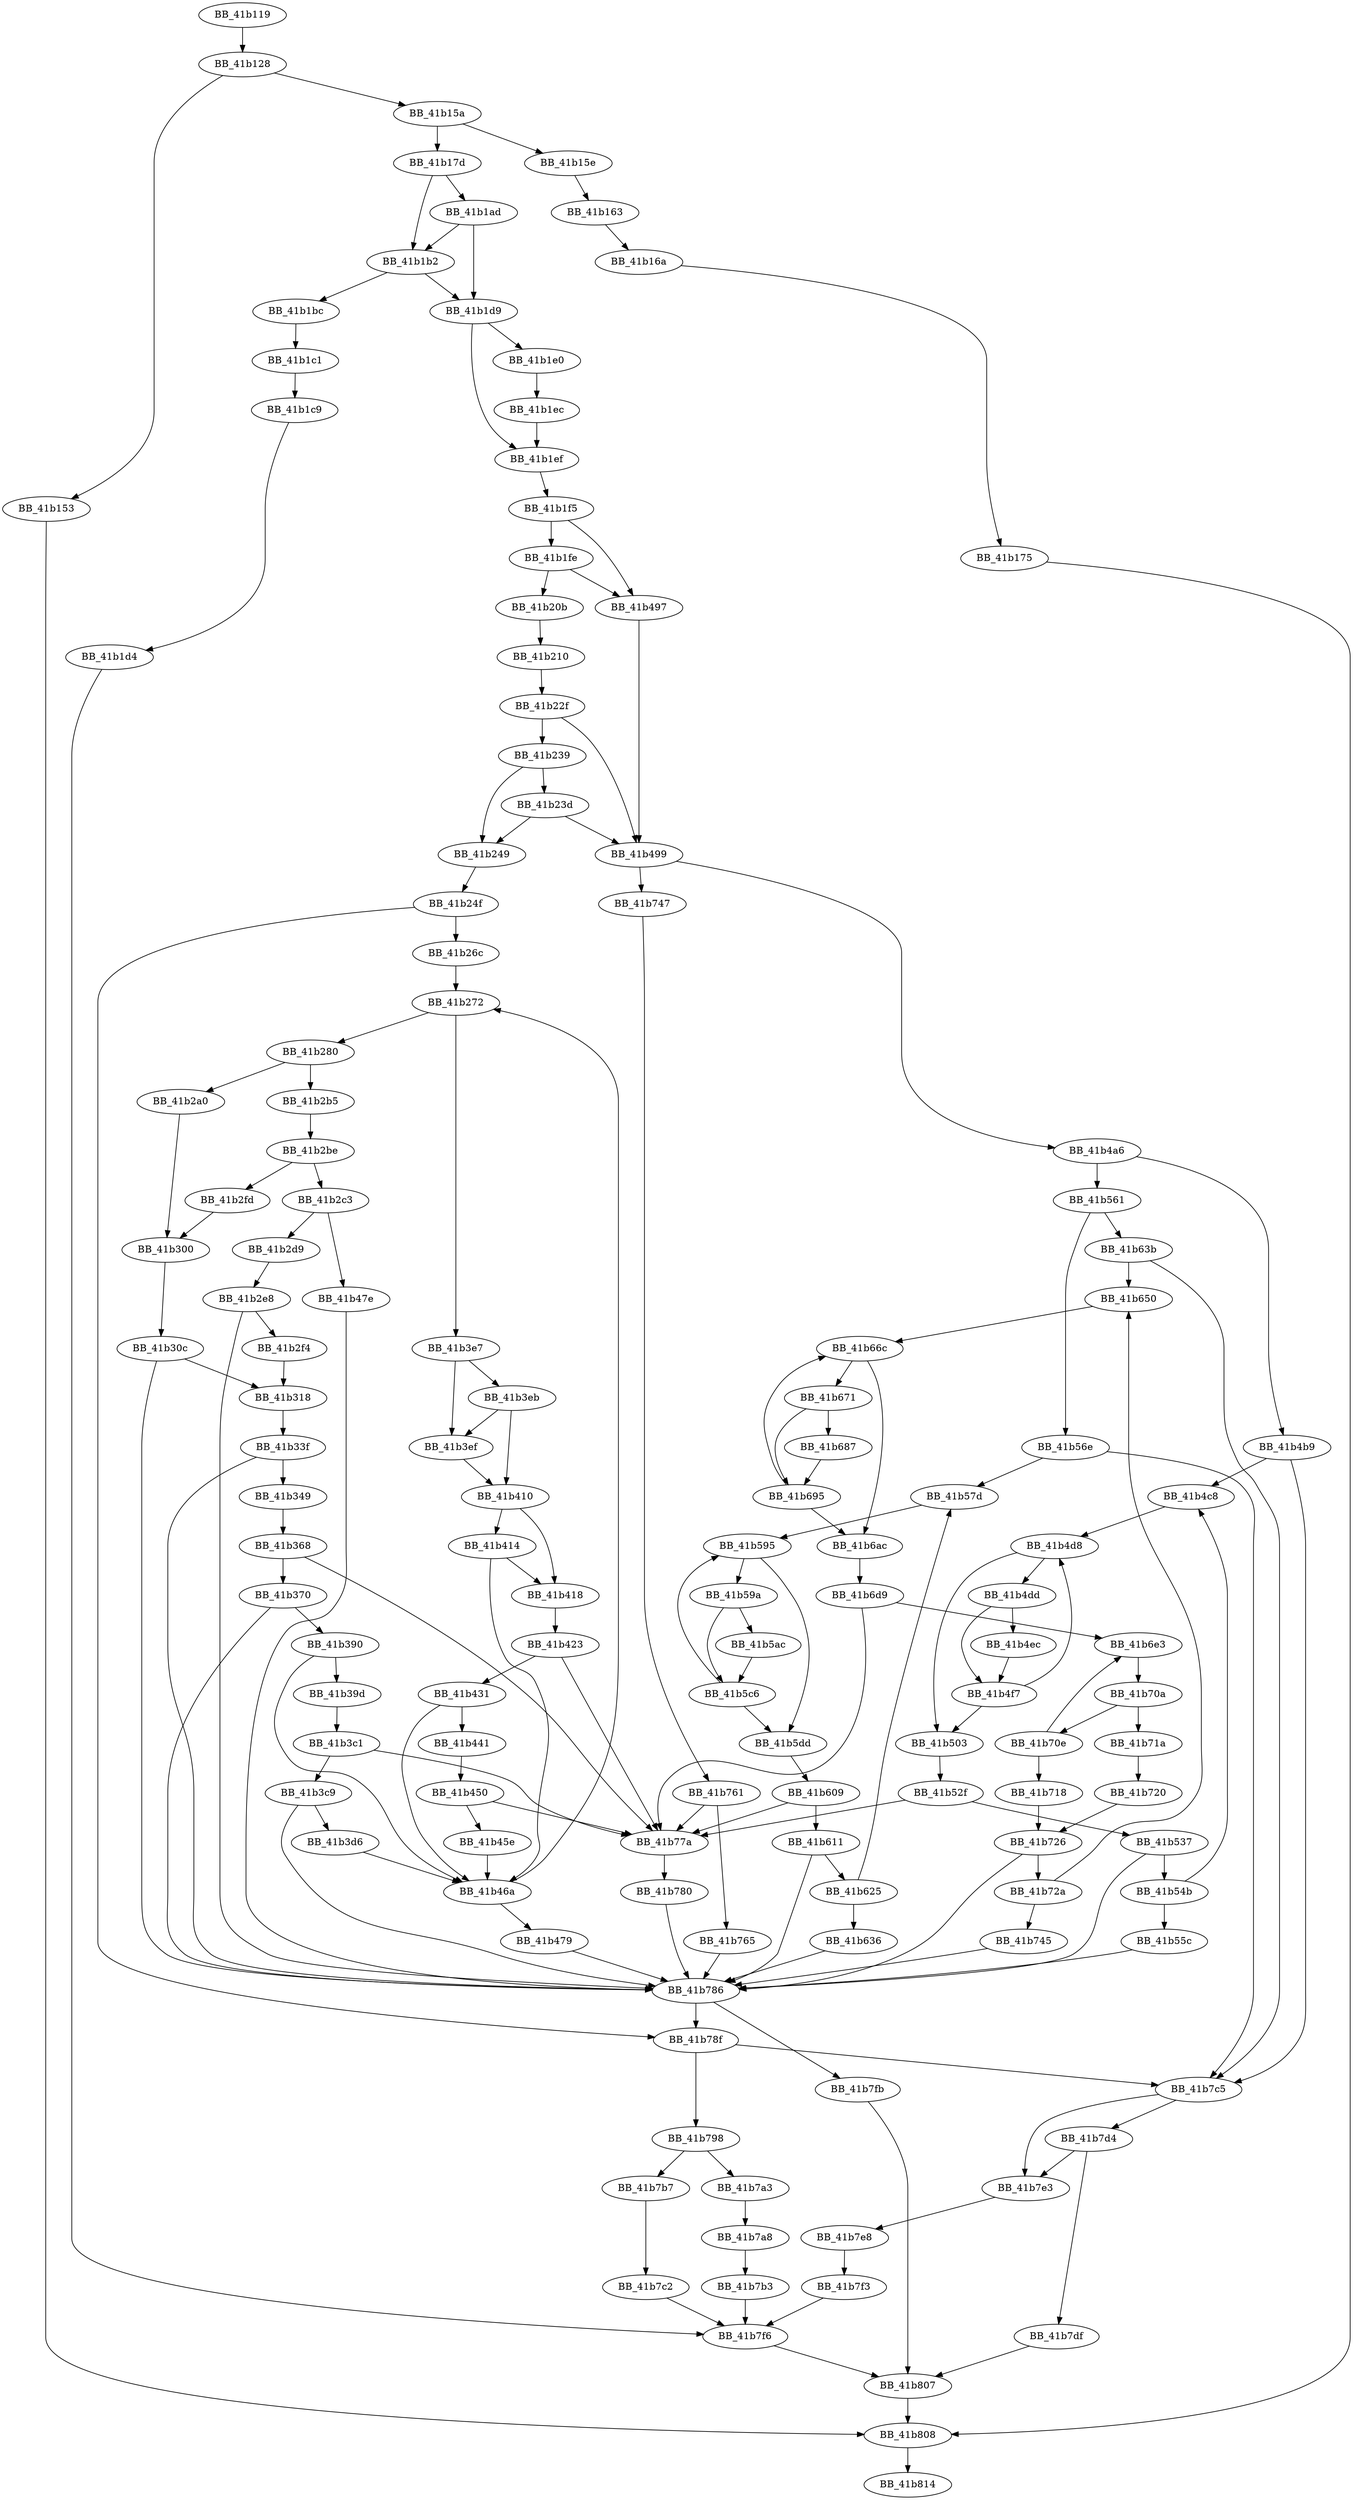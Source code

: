 DiGraph __write_nolock{
BB_41b119->BB_41b128
BB_41b128->BB_41b153
BB_41b128->BB_41b15a
BB_41b153->BB_41b808
BB_41b15a->BB_41b15e
BB_41b15a->BB_41b17d
BB_41b15e->BB_41b163
BB_41b163->BB_41b16a
BB_41b16a->BB_41b175
BB_41b175->BB_41b808
BB_41b17d->BB_41b1ad
BB_41b17d->BB_41b1b2
BB_41b1ad->BB_41b1b2
BB_41b1ad->BB_41b1d9
BB_41b1b2->BB_41b1bc
BB_41b1b2->BB_41b1d9
BB_41b1bc->BB_41b1c1
BB_41b1c1->BB_41b1c9
BB_41b1c9->BB_41b1d4
BB_41b1d4->BB_41b7f6
BB_41b1d9->BB_41b1e0
BB_41b1d9->BB_41b1ef
BB_41b1e0->BB_41b1ec
BB_41b1ec->BB_41b1ef
BB_41b1ef->BB_41b1f5
BB_41b1f5->BB_41b1fe
BB_41b1f5->BB_41b497
BB_41b1fe->BB_41b20b
BB_41b1fe->BB_41b497
BB_41b20b->BB_41b210
BB_41b210->BB_41b22f
BB_41b22f->BB_41b239
BB_41b22f->BB_41b499
BB_41b239->BB_41b23d
BB_41b239->BB_41b249
BB_41b23d->BB_41b249
BB_41b23d->BB_41b499
BB_41b249->BB_41b24f
BB_41b24f->BB_41b26c
BB_41b24f->BB_41b78f
BB_41b26c->BB_41b272
BB_41b272->BB_41b280
BB_41b272->BB_41b3e7
BB_41b280->BB_41b2a0
BB_41b280->BB_41b2b5
BB_41b2a0->BB_41b300
BB_41b2b5->BB_41b2be
BB_41b2be->BB_41b2c3
BB_41b2be->BB_41b2fd
BB_41b2c3->BB_41b2d9
BB_41b2c3->BB_41b47e
BB_41b2d9->BB_41b2e8
BB_41b2e8->BB_41b2f4
BB_41b2e8->BB_41b786
BB_41b2f4->BB_41b318
BB_41b2fd->BB_41b300
BB_41b300->BB_41b30c
BB_41b30c->BB_41b318
BB_41b30c->BB_41b786
BB_41b318->BB_41b33f
BB_41b33f->BB_41b349
BB_41b33f->BB_41b786
BB_41b349->BB_41b368
BB_41b368->BB_41b370
BB_41b368->BB_41b77a
BB_41b370->BB_41b390
BB_41b370->BB_41b786
BB_41b390->BB_41b39d
BB_41b390->BB_41b46a
BB_41b39d->BB_41b3c1
BB_41b3c1->BB_41b3c9
BB_41b3c1->BB_41b77a
BB_41b3c9->BB_41b3d6
BB_41b3c9->BB_41b786
BB_41b3d6->BB_41b46a
BB_41b3e7->BB_41b3eb
BB_41b3e7->BB_41b3ef
BB_41b3eb->BB_41b3ef
BB_41b3eb->BB_41b410
BB_41b3ef->BB_41b410
BB_41b410->BB_41b414
BB_41b410->BB_41b418
BB_41b414->BB_41b418
BB_41b414->BB_41b46a
BB_41b418->BB_41b423
BB_41b423->BB_41b431
BB_41b423->BB_41b77a
BB_41b431->BB_41b441
BB_41b431->BB_41b46a
BB_41b441->BB_41b450
BB_41b450->BB_41b45e
BB_41b450->BB_41b77a
BB_41b45e->BB_41b46a
BB_41b46a->BB_41b272
BB_41b46a->BB_41b479
BB_41b479->BB_41b786
BB_41b47e->BB_41b786
BB_41b497->BB_41b499
BB_41b499->BB_41b4a6
BB_41b499->BB_41b747
BB_41b4a6->BB_41b4b9
BB_41b4a6->BB_41b561
BB_41b4b9->BB_41b4c8
BB_41b4b9->BB_41b7c5
BB_41b4c8->BB_41b4d8
BB_41b4d8->BB_41b4dd
BB_41b4d8->BB_41b503
BB_41b4dd->BB_41b4ec
BB_41b4dd->BB_41b4f7
BB_41b4ec->BB_41b4f7
BB_41b4f7->BB_41b4d8
BB_41b4f7->BB_41b503
BB_41b503->BB_41b52f
BB_41b52f->BB_41b537
BB_41b52f->BB_41b77a
BB_41b537->BB_41b54b
BB_41b537->BB_41b786
BB_41b54b->BB_41b4c8
BB_41b54b->BB_41b55c
BB_41b55c->BB_41b786
BB_41b561->BB_41b56e
BB_41b561->BB_41b63b
BB_41b56e->BB_41b57d
BB_41b56e->BB_41b7c5
BB_41b57d->BB_41b595
BB_41b595->BB_41b59a
BB_41b595->BB_41b5dd
BB_41b59a->BB_41b5ac
BB_41b59a->BB_41b5c6
BB_41b5ac->BB_41b5c6
BB_41b5c6->BB_41b595
BB_41b5c6->BB_41b5dd
BB_41b5dd->BB_41b609
BB_41b609->BB_41b611
BB_41b609->BB_41b77a
BB_41b611->BB_41b625
BB_41b611->BB_41b786
BB_41b625->BB_41b57d
BB_41b625->BB_41b636
BB_41b636->BB_41b786
BB_41b63b->BB_41b650
BB_41b63b->BB_41b7c5
BB_41b650->BB_41b66c
BB_41b66c->BB_41b671
BB_41b66c->BB_41b6ac
BB_41b671->BB_41b687
BB_41b671->BB_41b695
BB_41b687->BB_41b695
BB_41b695->BB_41b66c
BB_41b695->BB_41b6ac
BB_41b6ac->BB_41b6d9
BB_41b6d9->BB_41b6e3
BB_41b6d9->BB_41b77a
BB_41b6e3->BB_41b70a
BB_41b70a->BB_41b70e
BB_41b70a->BB_41b71a
BB_41b70e->BB_41b6e3
BB_41b70e->BB_41b718
BB_41b718->BB_41b726
BB_41b71a->BB_41b720
BB_41b720->BB_41b726
BB_41b726->BB_41b72a
BB_41b726->BB_41b786
BB_41b72a->BB_41b650
BB_41b72a->BB_41b745
BB_41b745->BB_41b786
BB_41b747->BB_41b761
BB_41b761->BB_41b765
BB_41b761->BB_41b77a
BB_41b765->BB_41b786
BB_41b77a->BB_41b780
BB_41b780->BB_41b786
BB_41b786->BB_41b78f
BB_41b786->BB_41b7fb
BB_41b78f->BB_41b798
BB_41b78f->BB_41b7c5
BB_41b798->BB_41b7a3
BB_41b798->BB_41b7b7
BB_41b7a3->BB_41b7a8
BB_41b7a8->BB_41b7b3
BB_41b7b3->BB_41b7f6
BB_41b7b7->BB_41b7c2
BB_41b7c2->BB_41b7f6
BB_41b7c5->BB_41b7d4
BB_41b7c5->BB_41b7e3
BB_41b7d4->BB_41b7df
BB_41b7d4->BB_41b7e3
BB_41b7df->BB_41b807
BB_41b7e3->BB_41b7e8
BB_41b7e8->BB_41b7f3
BB_41b7f3->BB_41b7f6
BB_41b7f6->BB_41b807
BB_41b7fb->BB_41b807
BB_41b807->BB_41b808
BB_41b808->BB_41b814
}

